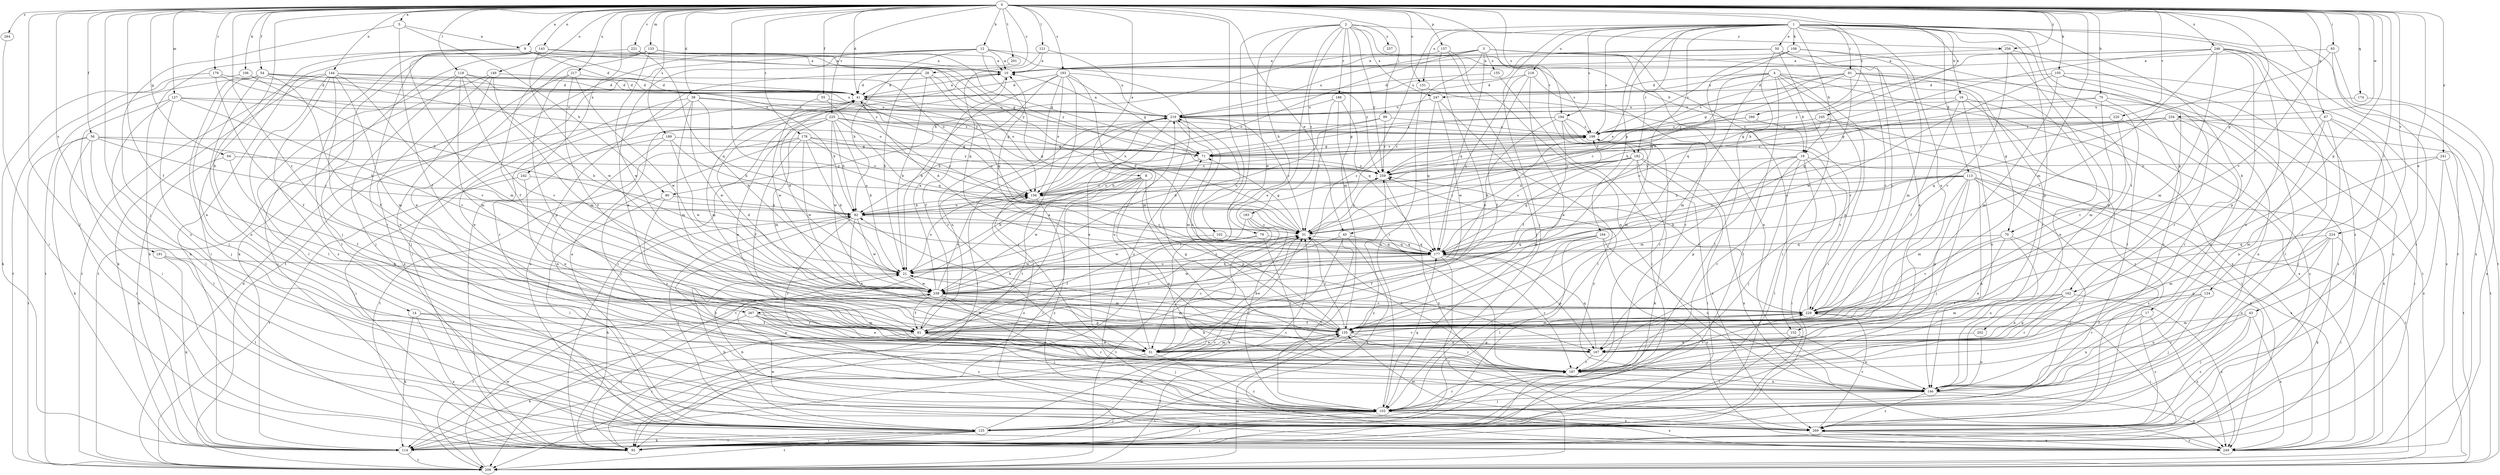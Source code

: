 strict digraph  {
0;
1;
2;
3;
4;
5;
8;
9;
10;
12;
14;
16;
17;
19;
21;
28;
31;
38;
41;
43;
45;
50;
51;
54;
55;
56;
61;
64;
67;
70;
71;
75;
79;
80;
82;
83;
89;
91;
92;
102;
103;
105;
106;
108;
113;
114;
118;
121;
124;
125;
127;
133;
135;
143;
144;
146;
149;
151;
152;
155;
156;
157;
162;
164;
167;
174;
177;
178;
179;
182;
183;
186;
187;
189;
191;
193;
194;
198;
201;
202;
209;
217;
218;
219;
220;
221;
224;
225;
229;
234;
238;
241;
242;
245;
246;
247;
249;
256;
257;
259;
264;
266;
267;
269;
0 -> 5  [label=a];
0 -> 8  [label=a];
0 -> 9  [label=a];
0 -> 12  [label=b];
0 -> 14  [label=b];
0 -> 28  [label=c];
0 -> 31  [label=c];
0 -> 38  [label=d];
0 -> 41  [label=d];
0 -> 43  [label=e];
0 -> 45  [label=e];
0 -> 54  [label=f];
0 -> 55  [label=f];
0 -> 56  [label=f];
0 -> 61  [label=f];
0 -> 64  [label=g];
0 -> 67  [label=g];
0 -> 70  [label=g];
0 -> 75  [label=h];
0 -> 83  [label=i];
0 -> 89  [label=i];
0 -> 102  [label=j];
0 -> 103  [label=j];
0 -> 105  [label=k];
0 -> 106  [label=k];
0 -> 118  [label=l];
0 -> 121  [label=l];
0 -> 124  [label=l];
0 -> 125  [label=l];
0 -> 127  [label=m];
0 -> 133  [label=m];
0 -> 135  [label=m];
0 -> 143  [label=n];
0 -> 144  [label=n];
0 -> 149  [label=o];
0 -> 151  [label=o];
0 -> 157  [label=p];
0 -> 162  [label=p];
0 -> 174  [label=q];
0 -> 178  [label=r];
0 -> 179  [label=r];
0 -> 182  [label=r];
0 -> 189  [label=s];
0 -> 191  [label=s];
0 -> 193  [label=s];
0 -> 194  [label=s];
0 -> 201  [label=t];
0 -> 217  [label=u];
0 -> 220  [label=v];
0 -> 221  [label=v];
0 -> 224  [label=v];
0 -> 225  [label=v];
0 -> 229  [label=v];
0 -> 234  [label=w];
0 -> 241  [label=x];
0 -> 242  [label=x];
0 -> 245  [label=x];
0 -> 246  [label=x];
0 -> 256  [label=y];
0 -> 264  [label=z];
0 -> 266  [label=z];
0 -> 267  [label=z];
1 -> 16  [label=b];
1 -> 17  [label=b];
1 -> 19  [label=b];
1 -> 45  [label=e];
1 -> 50  [label=e];
1 -> 91  [label=i];
1 -> 103  [label=j];
1 -> 108  [label=k];
1 -> 113  [label=k];
1 -> 151  [label=o];
1 -> 152  [label=o];
1 -> 162  [label=p];
1 -> 164  [label=p];
1 -> 167  [label=p];
1 -> 177  [label=q];
1 -> 182  [label=r];
1 -> 194  [label=s];
1 -> 198  [label=s];
1 -> 202  [label=t];
1 -> 209  [label=t];
1 -> 218  [label=u];
1 -> 267  [label=z];
1 -> 269  [label=z];
2 -> 19  [label=b];
2 -> 51  [label=e];
2 -> 79  [label=h];
2 -> 92  [label=i];
2 -> 135  [label=m];
2 -> 183  [label=r];
2 -> 186  [label=r];
2 -> 238  [label=w];
2 -> 247  [label=x];
2 -> 256  [label=y];
2 -> 257  [label=y];
2 -> 259  [label=y];
3 -> 31  [label=c];
3 -> 80  [label=h];
3 -> 146  [label=n];
3 -> 152  [label=o];
3 -> 155  [label=o];
3 -> 156  [label=o];
3 -> 177  [label=q];
3 -> 219  [label=u];
3 -> 229  [label=v];
4 -> 19  [label=b];
4 -> 31  [label=c];
4 -> 41  [label=d];
4 -> 70  [label=g];
4 -> 92  [label=i];
4 -> 125  [label=l];
4 -> 135  [label=m];
4 -> 167  [label=p];
4 -> 247  [label=x];
4 -> 249  [label=x];
5 -> 9  [label=a];
5 -> 61  [label=f];
5 -> 80  [label=h];
5 -> 269  [label=z];
8 -> 21  [label=b];
8 -> 92  [label=i];
8 -> 114  [label=k];
8 -> 146  [label=n];
8 -> 156  [label=o];
8 -> 167  [label=p];
8 -> 238  [label=w];
9 -> 10  [label=a];
9 -> 41  [label=d];
9 -> 71  [label=g];
9 -> 92  [label=i];
9 -> 114  [label=k];
9 -> 135  [label=m];
9 -> 156  [label=o];
10 -> 41  [label=d];
10 -> 92  [label=i];
12 -> 10  [label=a];
12 -> 51  [label=e];
12 -> 82  [label=h];
12 -> 92  [label=i];
12 -> 177  [label=q];
12 -> 198  [label=s];
12 -> 209  [label=t];
12 -> 259  [label=y];
14 -> 51  [label=e];
14 -> 61  [label=f];
14 -> 114  [label=k];
14 -> 249  [label=x];
16 -> 61  [label=f];
16 -> 146  [label=n];
16 -> 156  [label=o];
16 -> 219  [label=u];
16 -> 249  [label=x];
16 -> 269  [label=z];
17 -> 61  [label=f];
17 -> 146  [label=n];
17 -> 249  [label=x];
17 -> 269  [label=z];
19 -> 92  [label=i];
19 -> 103  [label=j];
19 -> 125  [label=l];
19 -> 135  [label=m];
19 -> 167  [label=p];
19 -> 187  [label=r];
19 -> 249  [label=x];
19 -> 259  [label=y];
21 -> 31  [label=c];
21 -> 41  [label=d];
21 -> 135  [label=m];
21 -> 156  [label=o];
21 -> 238  [label=w];
28 -> 21  [label=b];
28 -> 41  [label=d];
28 -> 156  [label=o];
28 -> 177  [label=q];
28 -> 249  [label=x];
31 -> 41  [label=d];
31 -> 51  [label=e];
31 -> 71  [label=g];
31 -> 177  [label=q];
31 -> 259  [label=y];
38 -> 21  [label=b];
38 -> 51  [label=e];
38 -> 82  [label=h];
38 -> 135  [label=m];
38 -> 187  [label=r];
38 -> 219  [label=u];
38 -> 238  [label=w];
41 -> 10  [label=a];
41 -> 31  [label=c];
41 -> 135  [label=m];
41 -> 219  [label=u];
43 -> 103  [label=j];
43 -> 135  [label=m];
43 -> 187  [label=r];
43 -> 249  [label=x];
43 -> 269  [label=z];
45 -> 103  [label=j];
45 -> 114  [label=k];
45 -> 177  [label=q];
45 -> 238  [label=w];
45 -> 249  [label=x];
50 -> 10  [label=a];
50 -> 51  [label=e];
50 -> 92  [label=i];
50 -> 125  [label=l];
50 -> 219  [label=u];
50 -> 229  [label=v];
51 -> 31  [label=c];
51 -> 114  [label=k];
51 -> 135  [label=m];
51 -> 219  [label=u];
51 -> 229  [label=v];
51 -> 269  [label=z];
54 -> 41  [label=d];
54 -> 51  [label=e];
54 -> 61  [label=f];
54 -> 103  [label=j];
54 -> 146  [label=n];
54 -> 156  [label=o];
54 -> 198  [label=s];
54 -> 209  [label=t];
55 -> 31  [label=c];
55 -> 219  [label=u];
55 -> 238  [label=w];
56 -> 31  [label=c];
56 -> 71  [label=g];
56 -> 82  [label=h];
56 -> 92  [label=i];
56 -> 114  [label=k];
56 -> 125  [label=l];
56 -> 209  [label=t];
61 -> 31  [label=c];
61 -> 51  [label=e];
61 -> 92  [label=i];
61 -> 103  [label=j];
61 -> 187  [label=r];
61 -> 219  [label=u];
64 -> 61  [label=f];
64 -> 114  [label=k];
64 -> 259  [label=y];
67 -> 92  [label=i];
67 -> 103  [label=j];
67 -> 125  [label=l];
67 -> 146  [label=n];
67 -> 187  [label=r];
67 -> 198  [label=s];
70 -> 51  [label=e];
70 -> 103  [label=j];
70 -> 146  [label=n];
70 -> 177  [label=q];
70 -> 229  [label=v];
71 -> 198  [label=s];
71 -> 209  [label=t];
71 -> 259  [label=y];
75 -> 82  [label=h];
75 -> 135  [label=m];
75 -> 146  [label=n];
75 -> 219  [label=u];
75 -> 269  [label=z];
79 -> 61  [label=f];
79 -> 177  [label=q];
79 -> 187  [label=r];
79 -> 209  [label=t];
80 -> 82  [label=h];
80 -> 125  [label=l];
80 -> 187  [label=r];
82 -> 31  [label=c];
82 -> 51  [label=e];
82 -> 125  [label=l];
82 -> 156  [label=o];
82 -> 187  [label=r];
82 -> 238  [label=w];
83 -> 10  [label=a];
83 -> 31  [label=c];
83 -> 249  [label=x];
83 -> 269  [label=z];
89 -> 21  [label=b];
89 -> 82  [label=h];
89 -> 198  [label=s];
89 -> 259  [label=y];
91 -> 41  [label=d];
91 -> 71  [label=g];
91 -> 146  [label=n];
91 -> 177  [label=q];
91 -> 187  [label=r];
91 -> 198  [label=s];
91 -> 209  [label=t];
91 -> 259  [label=y];
92 -> 82  [label=h];
92 -> 259  [label=y];
102 -> 177  [label=q];
102 -> 238  [label=w];
103 -> 82  [label=h];
103 -> 92  [label=i];
103 -> 125  [label=l];
103 -> 177  [label=q];
103 -> 187  [label=r];
103 -> 249  [label=x];
103 -> 269  [label=z];
105 -> 41  [label=d];
105 -> 125  [label=l];
105 -> 135  [label=m];
105 -> 187  [label=r];
105 -> 238  [label=w];
105 -> 249  [label=x];
106 -> 41  [label=d];
106 -> 82  [label=h];
106 -> 209  [label=t];
108 -> 10  [label=a];
108 -> 125  [label=l];
108 -> 135  [label=m];
108 -> 177  [label=q];
108 -> 198  [label=s];
113 -> 21  [label=b];
113 -> 31  [label=c];
113 -> 82  [label=h];
113 -> 103  [label=j];
113 -> 135  [label=m];
113 -> 146  [label=n];
113 -> 156  [label=o];
113 -> 167  [label=p];
113 -> 209  [label=t];
113 -> 249  [label=x];
113 -> 269  [label=z];
114 -> 31  [label=c];
114 -> 125  [label=l];
114 -> 209  [label=t];
118 -> 21  [label=b];
118 -> 41  [label=d];
118 -> 103  [label=j];
118 -> 125  [label=l];
118 -> 135  [label=m];
118 -> 229  [label=v];
118 -> 259  [label=y];
121 -> 10  [label=a];
121 -> 177  [label=q];
121 -> 219  [label=u];
124 -> 103  [label=j];
124 -> 146  [label=n];
124 -> 187  [label=r];
124 -> 229  [label=v];
125 -> 10  [label=a];
125 -> 21  [label=b];
125 -> 31  [label=c];
125 -> 92  [label=i];
125 -> 103  [label=j];
125 -> 114  [label=k];
125 -> 135  [label=m];
125 -> 209  [label=t];
127 -> 92  [label=i];
127 -> 103  [label=j];
127 -> 125  [label=l];
127 -> 198  [label=s];
127 -> 219  [label=u];
127 -> 229  [label=v];
133 -> 10  [label=a];
133 -> 51  [label=e];
133 -> 61  [label=f];
133 -> 71  [label=g];
133 -> 114  [label=k];
133 -> 238  [label=w];
133 -> 259  [label=y];
135 -> 31  [label=c];
135 -> 41  [label=d];
135 -> 51  [label=e];
135 -> 82  [label=h];
135 -> 167  [label=p];
135 -> 187  [label=r];
135 -> 209  [label=t];
135 -> 219  [label=u];
143 -> 10  [label=a];
143 -> 114  [label=k];
143 -> 125  [label=l];
143 -> 146  [label=n];
143 -> 238  [label=w];
143 -> 259  [label=y];
144 -> 41  [label=d];
144 -> 114  [label=k];
144 -> 125  [label=l];
144 -> 135  [label=m];
144 -> 187  [label=r];
144 -> 209  [label=t];
144 -> 219  [label=u];
144 -> 229  [label=v];
144 -> 269  [label=z];
146 -> 103  [label=j];
146 -> 249  [label=x];
146 -> 259  [label=y];
146 -> 269  [label=z];
149 -> 41  [label=d];
149 -> 92  [label=i];
149 -> 103  [label=j];
149 -> 135  [label=m];
149 -> 249  [label=x];
151 -> 103  [label=j];
151 -> 229  [label=v];
152 -> 51  [label=e];
152 -> 125  [label=l];
152 -> 146  [label=n];
155 -> 41  [label=d];
155 -> 92  [label=i];
156 -> 82  [label=h];
156 -> 198  [label=s];
156 -> 219  [label=u];
156 -> 269  [label=z];
157 -> 10  [label=a];
157 -> 51  [label=e];
157 -> 103  [label=j];
157 -> 146  [label=n];
162 -> 51  [label=e];
162 -> 135  [label=m];
162 -> 167  [label=p];
162 -> 187  [label=r];
162 -> 229  [label=v];
162 -> 249  [label=x];
164 -> 61  [label=f];
164 -> 103  [label=j];
164 -> 125  [label=l];
164 -> 146  [label=n];
164 -> 177  [label=q];
164 -> 249  [label=x];
167 -> 10  [label=a];
167 -> 71  [label=g];
167 -> 177  [label=q];
167 -> 187  [label=r];
174 -> 219  [label=u];
174 -> 249  [label=x];
177 -> 21  [label=b];
177 -> 41  [label=d];
177 -> 167  [label=p];
177 -> 187  [label=r];
177 -> 198  [label=s];
177 -> 209  [label=t];
177 -> 219  [label=u];
177 -> 238  [label=w];
178 -> 21  [label=b];
178 -> 61  [label=f];
178 -> 71  [label=g];
178 -> 103  [label=j];
178 -> 156  [label=o];
178 -> 209  [label=t];
178 -> 238  [label=w];
178 -> 259  [label=y];
179 -> 41  [label=d];
179 -> 61  [label=f];
179 -> 114  [label=k];
179 -> 198  [label=s];
182 -> 31  [label=c];
182 -> 82  [label=h];
182 -> 92  [label=i];
182 -> 114  [label=k];
182 -> 135  [label=m];
182 -> 177  [label=q];
182 -> 249  [label=x];
182 -> 259  [label=y];
182 -> 269  [label=z];
183 -> 31  [label=c];
183 -> 103  [label=j];
183 -> 114  [label=k];
183 -> 238  [label=w];
186 -> 31  [label=c];
186 -> 177  [label=q];
186 -> 187  [label=r];
186 -> 219  [label=u];
187 -> 31  [label=c];
187 -> 146  [label=n];
187 -> 229  [label=v];
189 -> 71  [label=g];
189 -> 82  [label=h];
189 -> 92  [label=i];
189 -> 146  [label=n];
189 -> 238  [label=w];
191 -> 21  [label=b];
191 -> 114  [label=k];
191 -> 125  [label=l];
193 -> 21  [label=b];
193 -> 41  [label=d];
193 -> 61  [label=f];
193 -> 71  [label=g];
193 -> 135  [label=m];
193 -> 156  [label=o];
193 -> 187  [label=r];
193 -> 209  [label=t];
193 -> 269  [label=z];
194 -> 21  [label=b];
194 -> 61  [label=f];
194 -> 71  [label=g];
194 -> 135  [label=m];
194 -> 156  [label=o];
194 -> 187  [label=r];
194 -> 198  [label=s];
198 -> 71  [label=g];
201 -> 21  [label=b];
202 -> 51  [label=e];
202 -> 146  [label=n];
209 -> 41  [label=d];
209 -> 135  [label=m];
209 -> 238  [label=w];
217 -> 41  [label=d];
217 -> 61  [label=f];
217 -> 167  [label=p];
217 -> 209  [label=t];
217 -> 238  [label=w];
218 -> 41  [label=d];
218 -> 51  [label=e];
218 -> 61  [label=f];
218 -> 177  [label=q];
218 -> 187  [label=r];
219 -> 10  [label=a];
219 -> 31  [label=c];
219 -> 51  [label=e];
219 -> 92  [label=i];
219 -> 135  [label=m];
219 -> 187  [label=r];
219 -> 198  [label=s];
220 -> 71  [label=g];
220 -> 198  [label=s];
220 -> 229  [label=v];
220 -> 269  [label=z];
221 -> 10  [label=a];
221 -> 103  [label=j];
221 -> 177  [label=q];
224 -> 92  [label=i];
224 -> 114  [label=k];
224 -> 135  [label=m];
224 -> 146  [label=n];
224 -> 167  [label=p];
224 -> 177  [label=q];
225 -> 21  [label=b];
225 -> 51  [label=e];
225 -> 71  [label=g];
225 -> 82  [label=h];
225 -> 92  [label=i];
225 -> 135  [label=m];
225 -> 177  [label=q];
225 -> 198  [label=s];
225 -> 238  [label=w];
229 -> 21  [label=b];
229 -> 61  [label=f];
229 -> 92  [label=i];
229 -> 135  [label=m];
229 -> 198  [label=s];
229 -> 259  [label=y];
234 -> 71  [label=g];
234 -> 146  [label=n];
234 -> 177  [label=q];
234 -> 187  [label=r];
234 -> 198  [label=s];
234 -> 209  [label=t];
234 -> 259  [label=y];
238 -> 10  [label=a];
238 -> 31  [label=c];
238 -> 61  [label=f];
238 -> 135  [label=m];
238 -> 146  [label=n];
238 -> 156  [label=o];
238 -> 167  [label=p];
238 -> 209  [label=t];
238 -> 229  [label=v];
241 -> 135  [label=m];
241 -> 209  [label=t];
241 -> 259  [label=y];
241 -> 269  [label=z];
242 -> 51  [label=e];
242 -> 156  [label=o];
242 -> 209  [label=t];
245 -> 31  [label=c];
245 -> 198  [label=s];
245 -> 249  [label=x];
246 -> 10  [label=a];
246 -> 82  [label=h];
246 -> 103  [label=j];
246 -> 135  [label=m];
246 -> 146  [label=n];
246 -> 167  [label=p];
246 -> 209  [label=t];
246 -> 229  [label=v];
246 -> 259  [label=y];
247 -> 125  [label=l];
247 -> 177  [label=q];
247 -> 219  [label=u];
247 -> 238  [label=w];
249 -> 238  [label=w];
249 -> 269  [label=z];
256 -> 10  [label=a];
256 -> 167  [label=p];
256 -> 229  [label=v];
256 -> 249  [label=x];
259 -> 156  [label=o];
259 -> 269  [label=z];
264 -> 92  [label=i];
266 -> 92  [label=i];
266 -> 198  [label=s];
266 -> 259  [label=y];
267 -> 51  [label=e];
267 -> 61  [label=f];
267 -> 92  [label=i];
267 -> 103  [label=j];
267 -> 135  [label=m];
267 -> 269  [label=z];
269 -> 21  [label=b];
269 -> 135  [label=m];
269 -> 156  [label=o];
269 -> 229  [label=v];
269 -> 249  [label=x];
}
